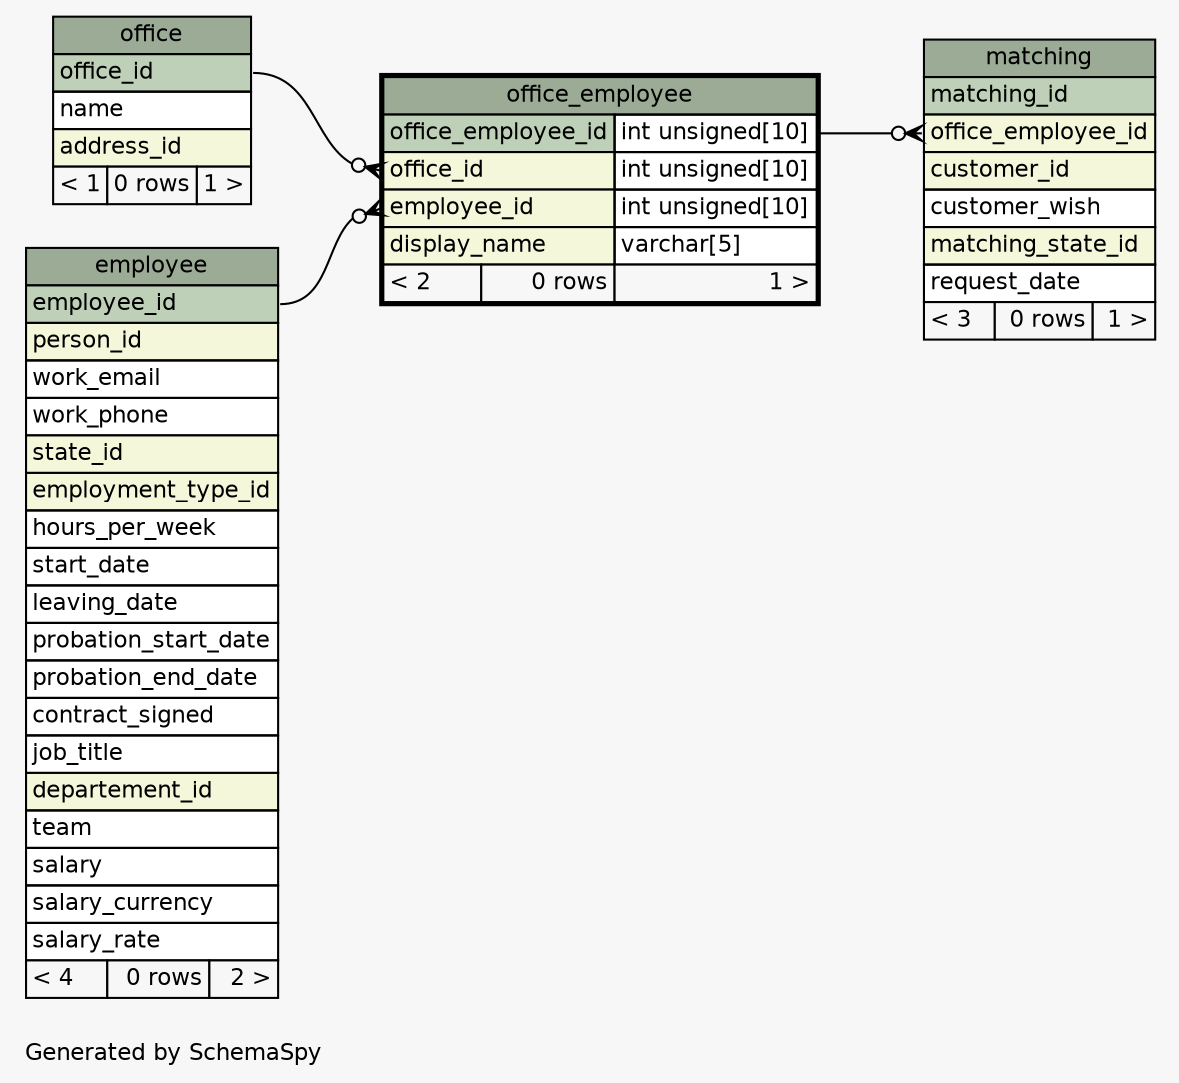 // dot 2.40.1 on Linux 5.3.0-28-generic
// SchemaSpy rev 590
digraph "oneDegreeRelationshipsDiagram" {
  graph [
    rankdir="RL"
    bgcolor="#f7f7f7"
    label="\nGenerated by SchemaSpy"
    labeljust="l"
    nodesep="0.18"
    ranksep="0.46"
    fontname="Helvetica"
    fontsize="11"
  ];
  node [
    fontname="Helvetica"
    fontsize="11"
    shape="plaintext"
  ];
  edge [
    arrowsize="0.8"
  ];
  "matching":"office_employee_id":w -> "office_employee":"office_employee_id.type":e [arrowhead=none dir=back arrowtail=crowodot];
  "office_employee":"employee_id":w -> "employee":"employee_id":e [arrowhead=none dir=back arrowtail=crowodot];
  "office_employee":"office_id":w -> "office":"office_id":e [arrowhead=none dir=back arrowtail=crowodot];
  "employee" [
    label=<
    <TABLE BORDER="0" CELLBORDER="1" CELLSPACING="0" BGCOLOR="#ffffff">
      <TR><TD COLSPAN="3" BGCOLOR="#9bab96" ALIGN="CENTER">employee</TD></TR>
      <TR><TD PORT="employee_id" COLSPAN="3" BGCOLOR="#bed1b8" ALIGN="LEFT">employee_id</TD></TR>
      <TR><TD PORT="person_id" COLSPAN="3" BGCOLOR="#f4f7da" ALIGN="LEFT">person_id</TD></TR>
      <TR><TD PORT="work_email" COLSPAN="3" ALIGN="LEFT">work_email</TD></TR>
      <TR><TD PORT="work_phone" COLSPAN="3" ALIGN="LEFT">work_phone</TD></TR>
      <TR><TD PORT="state_id" COLSPAN="3" BGCOLOR="#f4f7da" ALIGN="LEFT">state_id</TD></TR>
      <TR><TD PORT="employment_type_id" COLSPAN="3" BGCOLOR="#f4f7da" ALIGN="LEFT">employment_type_id</TD></TR>
      <TR><TD PORT="hours_per_week" COLSPAN="3" ALIGN="LEFT">hours_per_week</TD></TR>
      <TR><TD PORT="start_date" COLSPAN="3" ALIGN="LEFT">start_date</TD></TR>
      <TR><TD PORT="leaving_date" COLSPAN="3" ALIGN="LEFT">leaving_date</TD></TR>
      <TR><TD PORT="probation_start_date" COLSPAN="3" ALIGN="LEFT">probation_start_date</TD></TR>
      <TR><TD PORT="probation_end_date" COLSPAN="3" ALIGN="LEFT">probation_end_date</TD></TR>
      <TR><TD PORT="contract_signed" COLSPAN="3" ALIGN="LEFT">contract_signed</TD></TR>
      <TR><TD PORT="job_title" COLSPAN="3" ALIGN="LEFT">job_title</TD></TR>
      <TR><TD PORT="departement_id" COLSPAN="3" BGCOLOR="#f4f7da" ALIGN="LEFT">departement_id</TD></TR>
      <TR><TD PORT="team" COLSPAN="3" ALIGN="LEFT">team</TD></TR>
      <TR><TD PORT="salary" COLSPAN="3" ALIGN="LEFT">salary</TD></TR>
      <TR><TD PORT="salary_currency" COLSPAN="3" ALIGN="LEFT">salary_currency</TD></TR>
      <TR><TD PORT="salary_rate" COLSPAN="3" ALIGN="LEFT">salary_rate</TD></TR>
      <TR><TD ALIGN="LEFT" BGCOLOR="#f7f7f7">&lt; 4</TD><TD ALIGN="RIGHT" BGCOLOR="#f7f7f7">0 rows</TD><TD ALIGN="RIGHT" BGCOLOR="#f7f7f7">2 &gt;</TD></TR>
    </TABLE>>
    URL="employee.html"
    tooltip="employee"
  ];
  "matching" [
    label=<
    <TABLE BORDER="0" CELLBORDER="1" CELLSPACING="0" BGCOLOR="#ffffff">
      <TR><TD COLSPAN="3" BGCOLOR="#9bab96" ALIGN="CENTER">matching</TD></TR>
      <TR><TD PORT="matching_id" COLSPAN="3" BGCOLOR="#bed1b8" ALIGN="LEFT">matching_id</TD></TR>
      <TR><TD PORT="office_employee_id" COLSPAN="3" BGCOLOR="#f4f7da" ALIGN="LEFT">office_employee_id</TD></TR>
      <TR><TD PORT="customer_id" COLSPAN="3" BGCOLOR="#f4f7da" ALIGN="LEFT">customer_id</TD></TR>
      <TR><TD PORT="customer_wish" COLSPAN="3" ALIGN="LEFT">customer_wish</TD></TR>
      <TR><TD PORT="matching_state_id" COLSPAN="3" BGCOLOR="#f4f7da" ALIGN="LEFT">matching_state_id</TD></TR>
      <TR><TD PORT="request_date" COLSPAN="3" ALIGN="LEFT">request_date</TD></TR>
      <TR><TD ALIGN="LEFT" BGCOLOR="#f7f7f7">&lt; 3</TD><TD ALIGN="RIGHT" BGCOLOR="#f7f7f7">0 rows</TD><TD ALIGN="RIGHT" BGCOLOR="#f7f7f7">1 &gt;</TD></TR>
    </TABLE>>
    URL="matching.html"
    tooltip="matching"
  ];
  "office" [
    label=<
    <TABLE BORDER="0" CELLBORDER="1" CELLSPACING="0" BGCOLOR="#ffffff">
      <TR><TD COLSPAN="3" BGCOLOR="#9bab96" ALIGN="CENTER">office</TD></TR>
      <TR><TD PORT="office_id" COLSPAN="3" BGCOLOR="#bed1b8" ALIGN="LEFT">office_id</TD></TR>
      <TR><TD PORT="name" COLSPAN="3" ALIGN="LEFT">name</TD></TR>
      <TR><TD PORT="address_id" COLSPAN="3" BGCOLOR="#f4f7da" ALIGN="LEFT">address_id</TD></TR>
      <TR><TD ALIGN="LEFT" BGCOLOR="#f7f7f7">&lt; 1</TD><TD ALIGN="RIGHT" BGCOLOR="#f7f7f7">0 rows</TD><TD ALIGN="RIGHT" BGCOLOR="#f7f7f7">1 &gt;</TD></TR>
    </TABLE>>
    URL="office.html"
    tooltip="office"
  ];
  "office_employee" [
    label=<
    <TABLE BORDER="2" CELLBORDER="1" CELLSPACING="0" BGCOLOR="#ffffff">
      <TR><TD COLSPAN="3" BGCOLOR="#9bab96" ALIGN="CENTER">office_employee</TD></TR>
      <TR><TD PORT="office_employee_id" COLSPAN="2" BGCOLOR="#bed1b8" ALIGN="LEFT">office_employee_id</TD><TD PORT="office_employee_id.type" ALIGN="LEFT">int unsigned[10]</TD></TR>
      <TR><TD PORT="office_id" COLSPAN="2" BGCOLOR="#f4f7da" ALIGN="LEFT">office_id</TD><TD PORT="office_id.type" ALIGN="LEFT">int unsigned[10]</TD></TR>
      <TR><TD PORT="employee_id" COLSPAN="2" BGCOLOR="#f4f7da" ALIGN="LEFT">employee_id</TD><TD PORT="employee_id.type" ALIGN="LEFT">int unsigned[10]</TD></TR>
      <TR><TD PORT="display_name" COLSPAN="2" BGCOLOR="#f4f7da" ALIGN="LEFT">display_name</TD><TD PORT="display_name.type" ALIGN="LEFT">varchar[5]</TD></TR>
      <TR><TD ALIGN="LEFT" BGCOLOR="#f7f7f7">&lt; 2</TD><TD ALIGN="RIGHT" BGCOLOR="#f7f7f7">0 rows</TD><TD ALIGN="RIGHT" BGCOLOR="#f7f7f7">1 &gt;</TD></TR>
    </TABLE>>
    URL="office_employee.html"
    tooltip="office_employee"
  ];
}
